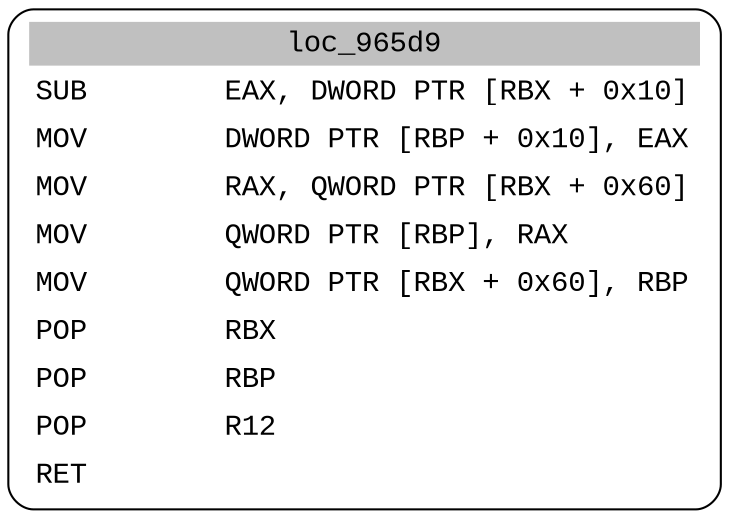 digraph asm_graph {
1941 [
shape="Mrecord" fontname="Courier New"label =<<table border="0" cellborder="0" cellpadding="3"><tr><td align="center" colspan="2" bgcolor="grey">loc_965d9</td></tr><tr><td align="left">SUB        EAX, DWORD PTR [RBX + 0x10]</td></tr><tr><td align="left">MOV        DWORD PTR [RBP + 0x10], EAX</td></tr><tr><td align="left">MOV        RAX, QWORD PTR [RBX + 0x60]</td></tr><tr><td align="left">MOV        QWORD PTR [RBP], RAX</td></tr><tr><td align="left">MOV        QWORD PTR [RBX + 0x60], RBP</td></tr><tr><td align="left">POP        RBX</td></tr><tr><td align="left">POP        RBP</td></tr><tr><td align="left">POP        R12</td></tr><tr><td align="left">RET        </td></tr></table>> ];
}